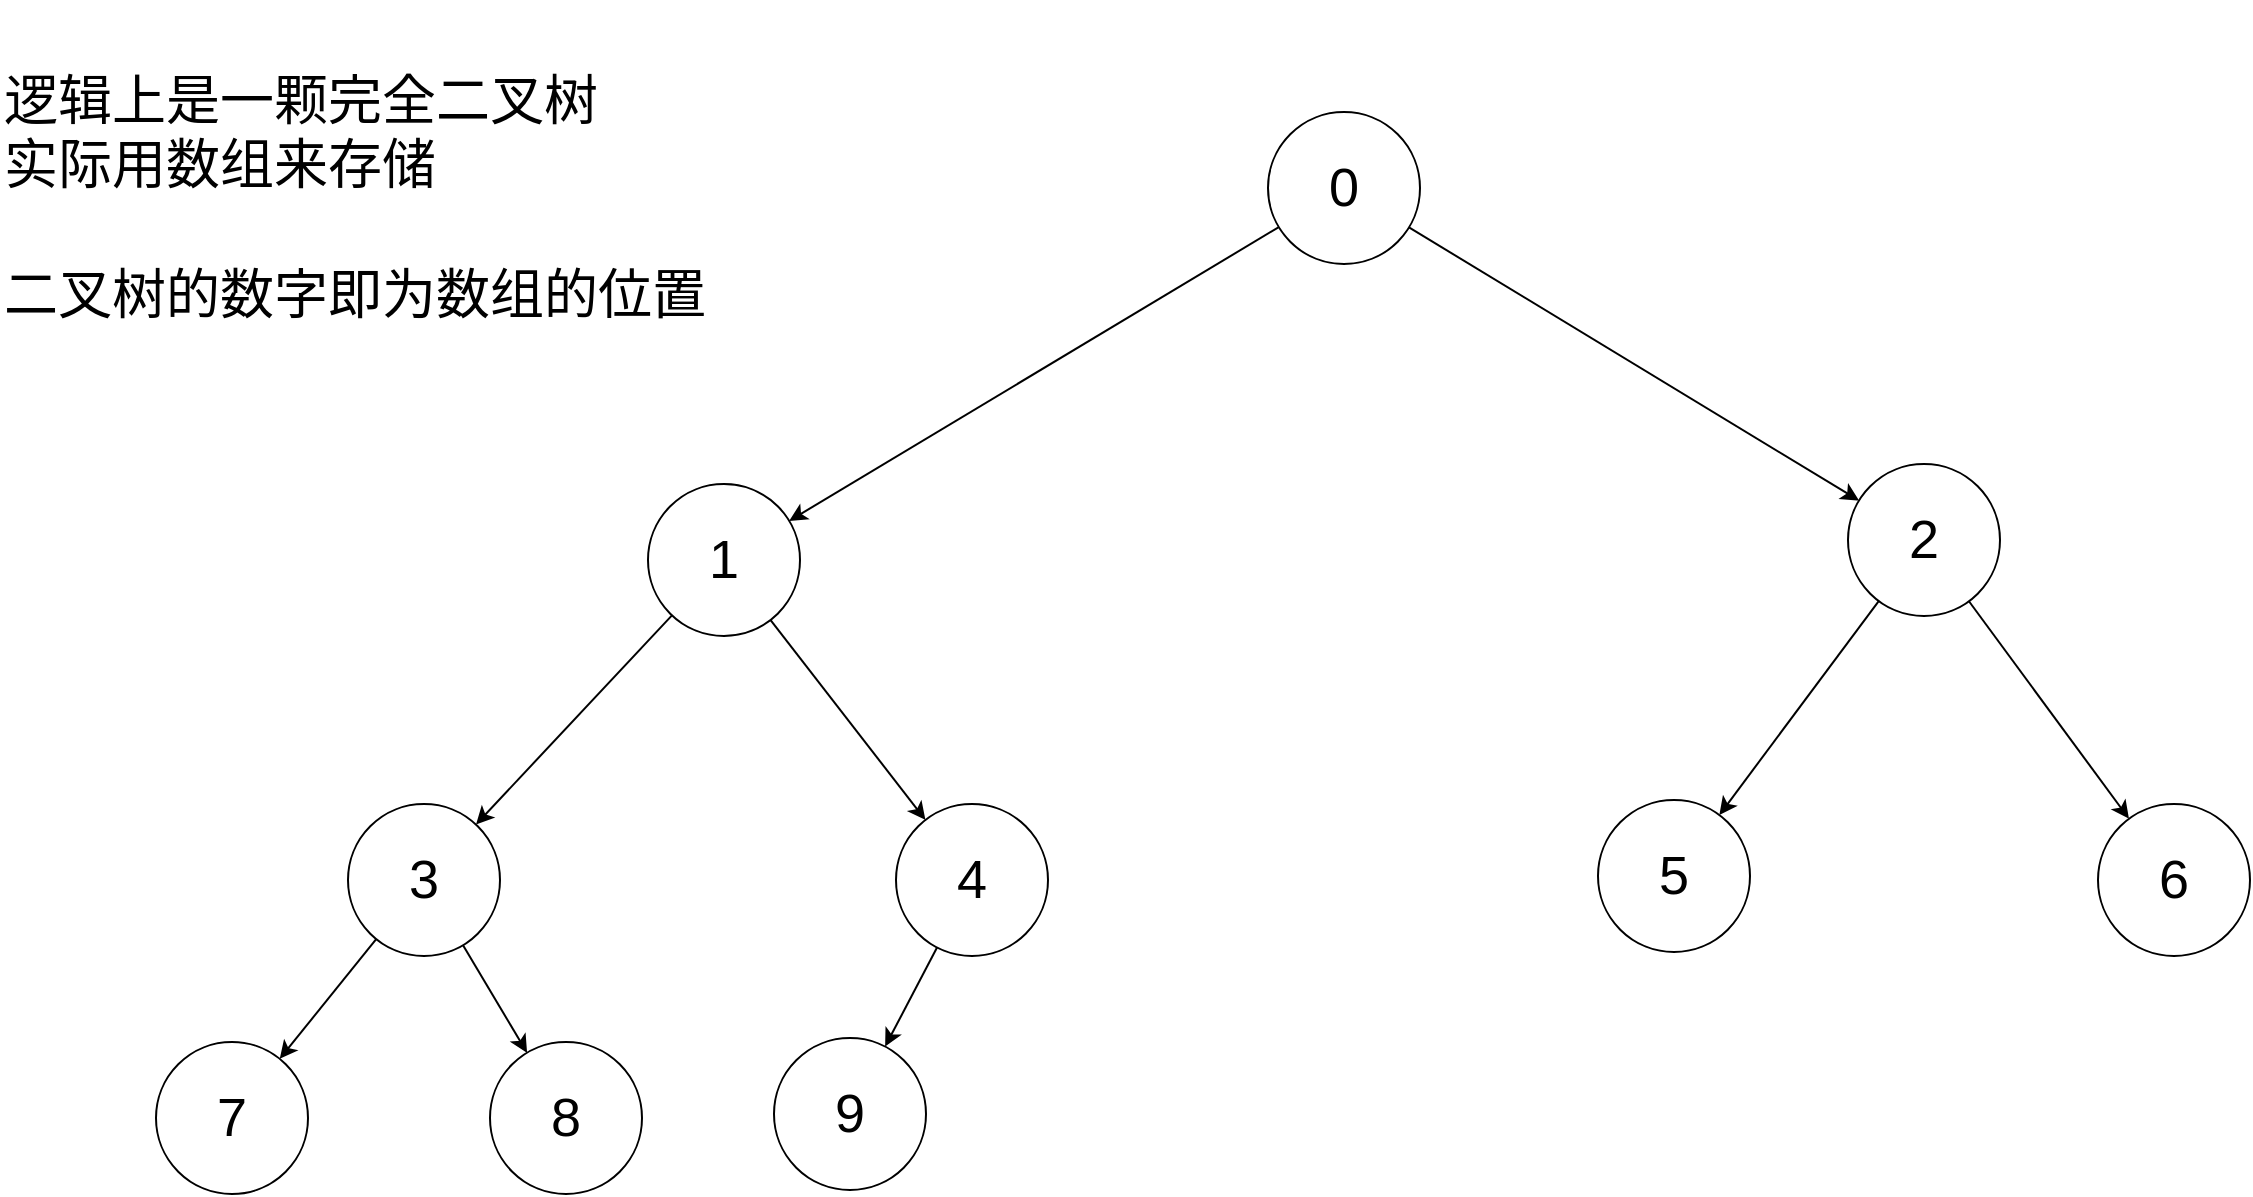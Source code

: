 <mxfile>
    <diagram id="BZZcQW6atTqjhy44g_oU" name="第 1 页">
        <mxGraphModel dx="724" dy="612" grid="0" gridSize="10" guides="1" tooltips="1" connect="1" arrows="1" fold="1" page="1" pageScale="1" pageWidth="1200" pageHeight="1600" background="#ffffff" math="1" shadow="0">
            <root>
                <mxCell id="0"/>
                <mxCell id="1" parent="0"/>
                <mxCell id="181" value="" style="edgeStyle=none;html=1;" parent="1" source="177" target="180" edge="1">
                    <mxGeometry relative="1" as="geometry"/>
                </mxCell>
                <mxCell id="183" value="" style="edgeStyle=none;html=1;" parent="1" source="177" target="182" edge="1">
                    <mxGeometry relative="1" as="geometry"/>
                </mxCell>
                <mxCell id="177" value="0" style="ellipse;whiteSpace=wrap;html=1;aspect=fixed;fontSize=27;" parent="1" vertex="1">
                    <mxGeometry x="745" y="149" width="76" height="76" as="geometry"/>
                </mxCell>
                <mxCell id="185" value="" style="edgeStyle=none;html=1;" parent="1" source="180" target="184" edge="1">
                    <mxGeometry relative="1" as="geometry"/>
                </mxCell>
                <mxCell id="187" value="" style="edgeStyle=none;html=1;" parent="1" source="180" target="186" edge="1">
                    <mxGeometry relative="1" as="geometry"/>
                </mxCell>
                <mxCell id="180" value="1" style="ellipse;whiteSpace=wrap;html=1;aspect=fixed;fontSize=27;" parent="1" vertex="1">
                    <mxGeometry x="435" y="335" width="76" height="76" as="geometry"/>
                </mxCell>
                <mxCell id="190" value="" style="edgeStyle=none;html=1;" parent="1" source="182" target="189" edge="1">
                    <mxGeometry relative="1" as="geometry"/>
                </mxCell>
                <mxCell id="192" value="" style="edgeStyle=none;html=1;" parent="1" source="182" target="191" edge="1">
                    <mxGeometry relative="1" as="geometry"/>
                </mxCell>
                <mxCell id="182" value="2" style="ellipse;whiteSpace=wrap;html=1;aspect=fixed;fontSize=27;" parent="1" vertex="1">
                    <mxGeometry x="1035" y="325" width="76" height="76" as="geometry"/>
                </mxCell>
                <mxCell id="194" value="" style="edgeStyle=none;html=1;" parent="1" source="184" target="193" edge="1">
                    <mxGeometry relative="1" as="geometry"/>
                </mxCell>
                <mxCell id="196" value="" style="edgeStyle=none;html=1;" parent="1" source="184" target="195" edge="1">
                    <mxGeometry relative="1" as="geometry"/>
                </mxCell>
                <mxCell id="184" value="3" style="ellipse;whiteSpace=wrap;html=1;aspect=fixed;fontSize=27;" parent="1" vertex="1">
                    <mxGeometry x="285" y="495" width="76" height="76" as="geometry"/>
                </mxCell>
                <mxCell id="199" value="" style="edgeStyle=none;html=1;" parent="1" source="186" target="198" edge="1">
                    <mxGeometry relative="1" as="geometry"/>
                </mxCell>
                <mxCell id="186" value="4" style="ellipse;whiteSpace=wrap;html=1;aspect=fixed;fontSize=27;" parent="1" vertex="1">
                    <mxGeometry x="559" y="495" width="76" height="76" as="geometry"/>
                </mxCell>
                <mxCell id="189" value="5" style="ellipse;whiteSpace=wrap;html=1;aspect=fixed;fontSize=27;" parent="1" vertex="1">
                    <mxGeometry x="910" y="493" width="76" height="76" as="geometry"/>
                </mxCell>
                <mxCell id="191" value="6" style="ellipse;whiteSpace=wrap;html=1;aspect=fixed;fontSize=27;" parent="1" vertex="1">
                    <mxGeometry x="1160" y="495" width="76" height="76" as="geometry"/>
                </mxCell>
                <mxCell id="193" value="7" style="ellipse;whiteSpace=wrap;html=1;aspect=fixed;fontSize=27;" parent="1" vertex="1">
                    <mxGeometry x="189" y="614" width="76" height="76" as="geometry"/>
                </mxCell>
                <mxCell id="195" value="8" style="ellipse;whiteSpace=wrap;html=1;aspect=fixed;fontSize=27;" parent="1" vertex="1">
                    <mxGeometry x="356" y="614" width="76" height="76" as="geometry"/>
                </mxCell>
                <mxCell id="198" value="9" style="ellipse;whiteSpace=wrap;html=1;aspect=fixed;fontSize=27;" parent="1" vertex="1">
                    <mxGeometry x="498" y="612" width="76" height="76" as="geometry"/>
                </mxCell>
                <mxCell id="200" value="&lt;font style=&quot;font-size: 27px;&quot;&gt;逻辑上是一颗完全二叉树&lt;br&gt;实际用数组来存储&lt;br&gt;&lt;br&gt;二叉树的数字即为数组的位置&lt;br&gt;&lt;/font&gt;" style="text;html=1;strokeColor=none;fillColor=none;align=left;verticalAlign=middle;whiteSpace=wrap;rounded=0;fontFamily=阿里妈妈方圆体 VF;fontSize=27;fontColor=default;" parent="1" vertex="1">
                    <mxGeometry x="111" y="93" width="409" height="198" as="geometry"/>
                </mxCell>
            </root>
        </mxGraphModel>
    </diagram>
</mxfile>